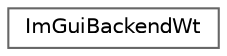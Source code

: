 digraph "Graphical Class Hierarchy"
{
 // LATEX_PDF_SIZE
  bgcolor="transparent";
  edge [fontname=Helvetica,fontsize=10,labelfontname=Helvetica,labelfontsize=10];
  node [fontname=Helvetica,fontsize=10,shape=box,height=0.2,width=0.4];
  rankdir="LR";
  Node0 [id="Node000000",label="ImGuiBackendWt",height=0.2,width=0.4,color="grey40", fillcolor="white", style="filled",URL="$class_im_gui_backend_wt.html",tooltip=" "];
}
